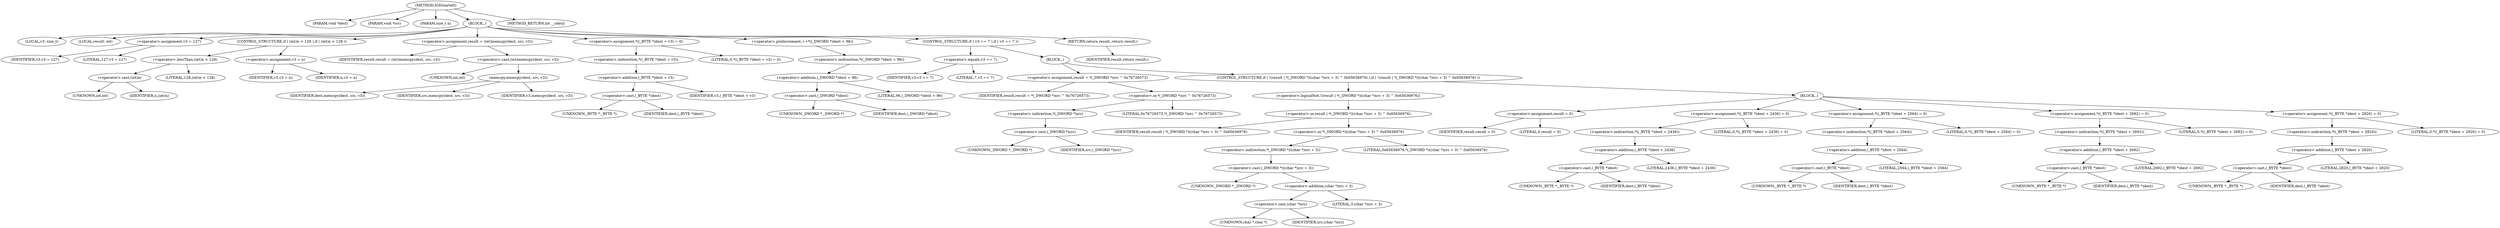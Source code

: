 digraph IGDstartelt {  
"1000103" [label = "(METHOD,IGDstartelt)" ]
"1000104" [label = "(PARAM,void *dest)" ]
"1000105" [label = "(PARAM,void *src)" ]
"1000106" [label = "(PARAM,size_t n)" ]
"1000107" [label = "(BLOCK,,)" ]
"1000108" [label = "(LOCAL,v3: size_t)" ]
"1000109" [label = "(LOCAL,result: int)" ]
"1000110" [label = "(<operator>.assignment,v3 = 127)" ]
"1000111" [label = "(IDENTIFIER,v3,v3 = 127)" ]
"1000112" [label = "(LITERAL,127,v3 = 127)" ]
"1000113" [label = "(CONTROL_STRUCTURE,if ( (int)n < 128 ),if ( (int)n < 128 ))" ]
"1000114" [label = "(<operator>.lessThan,(int)n < 128)" ]
"1000115" [label = "(<operator>.cast,(int)n)" ]
"1000116" [label = "(UNKNOWN,int,int)" ]
"1000117" [label = "(IDENTIFIER,n,(int)n)" ]
"1000118" [label = "(LITERAL,128,(int)n < 128)" ]
"1000119" [label = "(<operator>.assignment,v3 = n)" ]
"1000120" [label = "(IDENTIFIER,v3,v3 = n)" ]
"1000121" [label = "(IDENTIFIER,n,v3 = n)" ]
"1000122" [label = "(<operator>.assignment,result = (int)memcpy(dest, src, v3))" ]
"1000123" [label = "(IDENTIFIER,result,result = (int)memcpy(dest, src, v3))" ]
"1000124" [label = "(<operator>.cast,(int)memcpy(dest, src, v3))" ]
"1000125" [label = "(UNKNOWN,int,int)" ]
"1000126" [label = "(memcpy,memcpy(dest, src, v3))" ]
"1000127" [label = "(IDENTIFIER,dest,memcpy(dest, src, v3))" ]
"1000128" [label = "(IDENTIFIER,src,memcpy(dest, src, v3))" ]
"1000129" [label = "(IDENTIFIER,v3,memcpy(dest, src, v3))" ]
"1000130" [label = "(<operator>.assignment,*((_BYTE *)dest + v3) = 0)" ]
"1000131" [label = "(<operator>.indirection,*((_BYTE *)dest + v3))" ]
"1000132" [label = "(<operator>.addition,(_BYTE *)dest + v3)" ]
"1000133" [label = "(<operator>.cast,(_BYTE *)dest)" ]
"1000134" [label = "(UNKNOWN,_BYTE *,_BYTE *)" ]
"1000135" [label = "(IDENTIFIER,dest,(_BYTE *)dest)" ]
"1000136" [label = "(IDENTIFIER,v3,(_BYTE *)dest + v3)" ]
"1000137" [label = "(LITERAL,0,*((_BYTE *)dest + v3) = 0)" ]
"1000138" [label = "(<operator>.preIncrement,++*((_DWORD *)dest + 96))" ]
"1000139" [label = "(<operator>.indirection,*((_DWORD *)dest + 96))" ]
"1000140" [label = "(<operator>.addition,(_DWORD *)dest + 96)" ]
"1000141" [label = "(<operator>.cast,(_DWORD *)dest)" ]
"1000142" [label = "(UNKNOWN,_DWORD *,_DWORD *)" ]
"1000143" [label = "(IDENTIFIER,dest,(_DWORD *)dest)" ]
"1000144" [label = "(LITERAL,96,(_DWORD *)dest + 96)" ]
"1000145" [label = "(CONTROL_STRUCTURE,if ( v3 == 7 ),if ( v3 == 7 ))" ]
"1000146" [label = "(<operator>.equals,v3 == 7)" ]
"1000147" [label = "(IDENTIFIER,v3,v3 == 7)" ]
"1000148" [label = "(LITERAL,7,v3 == 7)" ]
"1000149" [label = "(BLOCK,,)" ]
"1000150" [label = "(<operator>.assignment,result = *(_DWORD *)src ^ 0x76726573)" ]
"1000151" [label = "(IDENTIFIER,result,result = *(_DWORD *)src ^ 0x76726573)" ]
"1000152" [label = "(<operator>.or,*(_DWORD *)src ^ 0x76726573)" ]
"1000153" [label = "(<operator>.indirection,*(_DWORD *)src)" ]
"1000154" [label = "(<operator>.cast,(_DWORD *)src)" ]
"1000155" [label = "(UNKNOWN,_DWORD *,_DWORD *)" ]
"1000156" [label = "(IDENTIFIER,src,(_DWORD *)src)" ]
"1000157" [label = "(LITERAL,0x76726573,*(_DWORD *)src ^ 0x76726573)" ]
"1000158" [label = "(CONTROL_STRUCTURE,if ( !(result | *(_DWORD *)((char *)src + 3) ^ 0x65636976) ),if ( !(result | *(_DWORD *)((char *)src + 3) ^ 0x65636976) ))" ]
"1000159" [label = "(<operator>.logicalNot,!(result | *(_DWORD *)((char *)src + 3) ^ 0x65636976))" ]
"1000160" [label = "(<operator>.or,result | *(_DWORD *)((char *)src + 3) ^ 0x65636976)" ]
"1000161" [label = "(IDENTIFIER,result,result | *(_DWORD *)((char *)src + 3) ^ 0x65636976)" ]
"1000162" [label = "(<operator>.or,*(_DWORD *)((char *)src + 3) ^ 0x65636976)" ]
"1000163" [label = "(<operator>.indirection,*(_DWORD *)((char *)src + 3))" ]
"1000164" [label = "(<operator>.cast,(_DWORD *)((char *)src + 3))" ]
"1000165" [label = "(UNKNOWN,_DWORD *,_DWORD *)" ]
"1000166" [label = "(<operator>.addition,(char *)src + 3)" ]
"1000167" [label = "(<operator>.cast,(char *)src)" ]
"1000168" [label = "(UNKNOWN,char *,char *)" ]
"1000169" [label = "(IDENTIFIER,src,(char *)src)" ]
"1000170" [label = "(LITERAL,3,(char *)src + 3)" ]
"1000171" [label = "(LITERAL,0x65636976,*(_DWORD *)((char *)src + 3) ^ 0x65636976)" ]
"1000172" [label = "(BLOCK,,)" ]
"1000173" [label = "(<operator>.assignment,result = 0)" ]
"1000174" [label = "(IDENTIFIER,result,result = 0)" ]
"1000175" [label = "(LITERAL,0,result = 0)" ]
"1000176" [label = "(<operator>.assignment,*((_BYTE *)dest + 2436) = 0)" ]
"1000177" [label = "(<operator>.indirection,*((_BYTE *)dest + 2436))" ]
"1000178" [label = "(<operator>.addition,(_BYTE *)dest + 2436)" ]
"1000179" [label = "(<operator>.cast,(_BYTE *)dest)" ]
"1000180" [label = "(UNKNOWN,_BYTE *,_BYTE *)" ]
"1000181" [label = "(IDENTIFIER,dest,(_BYTE *)dest)" ]
"1000182" [label = "(LITERAL,2436,(_BYTE *)dest + 2436)" ]
"1000183" [label = "(LITERAL,0,*((_BYTE *)dest + 2436) = 0)" ]
"1000184" [label = "(<operator>.assignment,*((_BYTE *)dest + 2564) = 0)" ]
"1000185" [label = "(<operator>.indirection,*((_BYTE *)dest + 2564))" ]
"1000186" [label = "(<operator>.addition,(_BYTE *)dest + 2564)" ]
"1000187" [label = "(<operator>.cast,(_BYTE *)dest)" ]
"1000188" [label = "(UNKNOWN,_BYTE *,_BYTE *)" ]
"1000189" [label = "(IDENTIFIER,dest,(_BYTE *)dest)" ]
"1000190" [label = "(LITERAL,2564,(_BYTE *)dest + 2564)" ]
"1000191" [label = "(LITERAL,0,*((_BYTE *)dest + 2564) = 0)" ]
"1000192" [label = "(<operator>.assignment,*((_BYTE *)dest + 2692) = 0)" ]
"1000193" [label = "(<operator>.indirection,*((_BYTE *)dest + 2692))" ]
"1000194" [label = "(<operator>.addition,(_BYTE *)dest + 2692)" ]
"1000195" [label = "(<operator>.cast,(_BYTE *)dest)" ]
"1000196" [label = "(UNKNOWN,_BYTE *,_BYTE *)" ]
"1000197" [label = "(IDENTIFIER,dest,(_BYTE *)dest)" ]
"1000198" [label = "(LITERAL,2692,(_BYTE *)dest + 2692)" ]
"1000199" [label = "(LITERAL,0,*((_BYTE *)dest + 2692) = 0)" ]
"1000200" [label = "(<operator>.assignment,*((_BYTE *)dest + 2820) = 0)" ]
"1000201" [label = "(<operator>.indirection,*((_BYTE *)dest + 2820))" ]
"1000202" [label = "(<operator>.addition,(_BYTE *)dest + 2820)" ]
"1000203" [label = "(<operator>.cast,(_BYTE *)dest)" ]
"1000204" [label = "(UNKNOWN,_BYTE *,_BYTE *)" ]
"1000205" [label = "(IDENTIFIER,dest,(_BYTE *)dest)" ]
"1000206" [label = "(LITERAL,2820,(_BYTE *)dest + 2820)" ]
"1000207" [label = "(LITERAL,0,*((_BYTE *)dest + 2820) = 0)" ]
"1000208" [label = "(RETURN,return result;,return result;)" ]
"1000209" [label = "(IDENTIFIER,result,return result;)" ]
"1000210" [label = "(METHOD_RETURN,int __cdecl)" ]
  "1000103" -> "1000104" 
  "1000103" -> "1000105" 
  "1000103" -> "1000106" 
  "1000103" -> "1000107" 
  "1000103" -> "1000210" 
  "1000107" -> "1000108" 
  "1000107" -> "1000109" 
  "1000107" -> "1000110" 
  "1000107" -> "1000113" 
  "1000107" -> "1000122" 
  "1000107" -> "1000130" 
  "1000107" -> "1000138" 
  "1000107" -> "1000145" 
  "1000107" -> "1000208" 
  "1000110" -> "1000111" 
  "1000110" -> "1000112" 
  "1000113" -> "1000114" 
  "1000113" -> "1000119" 
  "1000114" -> "1000115" 
  "1000114" -> "1000118" 
  "1000115" -> "1000116" 
  "1000115" -> "1000117" 
  "1000119" -> "1000120" 
  "1000119" -> "1000121" 
  "1000122" -> "1000123" 
  "1000122" -> "1000124" 
  "1000124" -> "1000125" 
  "1000124" -> "1000126" 
  "1000126" -> "1000127" 
  "1000126" -> "1000128" 
  "1000126" -> "1000129" 
  "1000130" -> "1000131" 
  "1000130" -> "1000137" 
  "1000131" -> "1000132" 
  "1000132" -> "1000133" 
  "1000132" -> "1000136" 
  "1000133" -> "1000134" 
  "1000133" -> "1000135" 
  "1000138" -> "1000139" 
  "1000139" -> "1000140" 
  "1000140" -> "1000141" 
  "1000140" -> "1000144" 
  "1000141" -> "1000142" 
  "1000141" -> "1000143" 
  "1000145" -> "1000146" 
  "1000145" -> "1000149" 
  "1000146" -> "1000147" 
  "1000146" -> "1000148" 
  "1000149" -> "1000150" 
  "1000149" -> "1000158" 
  "1000150" -> "1000151" 
  "1000150" -> "1000152" 
  "1000152" -> "1000153" 
  "1000152" -> "1000157" 
  "1000153" -> "1000154" 
  "1000154" -> "1000155" 
  "1000154" -> "1000156" 
  "1000158" -> "1000159" 
  "1000158" -> "1000172" 
  "1000159" -> "1000160" 
  "1000160" -> "1000161" 
  "1000160" -> "1000162" 
  "1000162" -> "1000163" 
  "1000162" -> "1000171" 
  "1000163" -> "1000164" 
  "1000164" -> "1000165" 
  "1000164" -> "1000166" 
  "1000166" -> "1000167" 
  "1000166" -> "1000170" 
  "1000167" -> "1000168" 
  "1000167" -> "1000169" 
  "1000172" -> "1000173" 
  "1000172" -> "1000176" 
  "1000172" -> "1000184" 
  "1000172" -> "1000192" 
  "1000172" -> "1000200" 
  "1000173" -> "1000174" 
  "1000173" -> "1000175" 
  "1000176" -> "1000177" 
  "1000176" -> "1000183" 
  "1000177" -> "1000178" 
  "1000178" -> "1000179" 
  "1000178" -> "1000182" 
  "1000179" -> "1000180" 
  "1000179" -> "1000181" 
  "1000184" -> "1000185" 
  "1000184" -> "1000191" 
  "1000185" -> "1000186" 
  "1000186" -> "1000187" 
  "1000186" -> "1000190" 
  "1000187" -> "1000188" 
  "1000187" -> "1000189" 
  "1000192" -> "1000193" 
  "1000192" -> "1000199" 
  "1000193" -> "1000194" 
  "1000194" -> "1000195" 
  "1000194" -> "1000198" 
  "1000195" -> "1000196" 
  "1000195" -> "1000197" 
  "1000200" -> "1000201" 
  "1000200" -> "1000207" 
  "1000201" -> "1000202" 
  "1000202" -> "1000203" 
  "1000202" -> "1000206" 
  "1000203" -> "1000204" 
  "1000203" -> "1000205" 
  "1000208" -> "1000209" 
}
